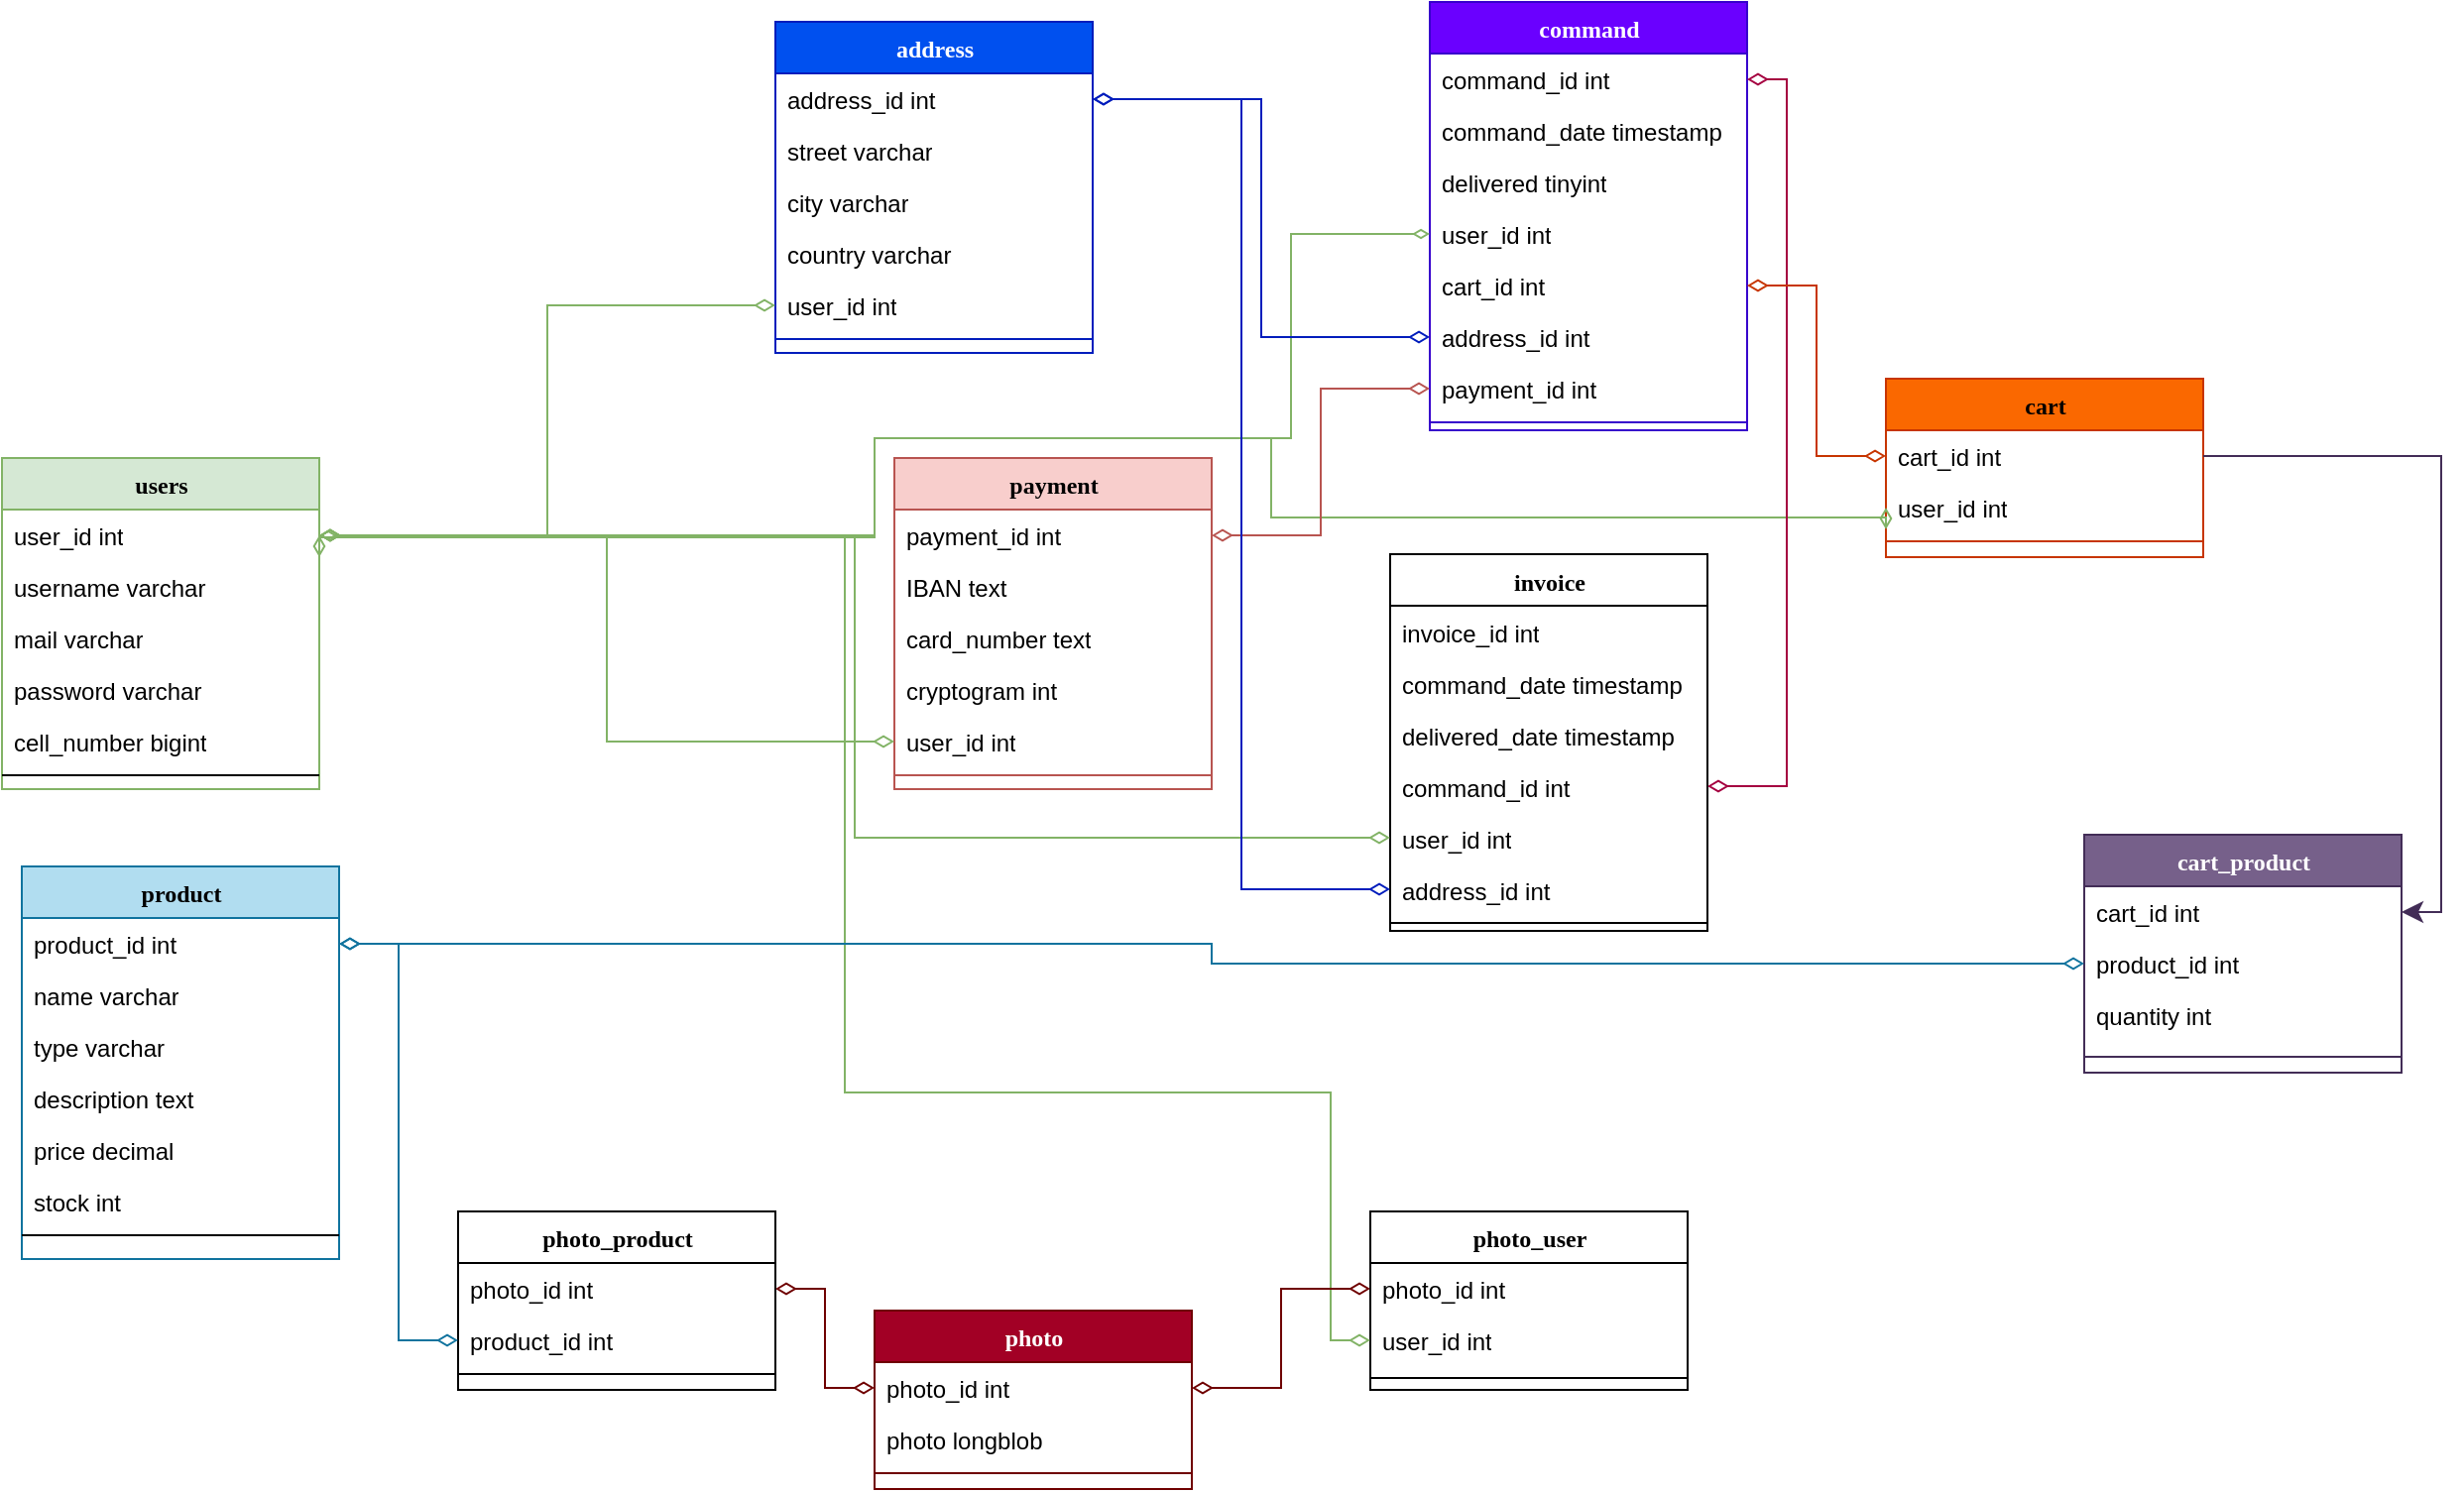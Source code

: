 <mxfile version="24.8.4">
  <diagram name="Page-1" id="9f46799a-70d6-7492-0946-bef42562c5a5">
    <mxGraphModel dx="1646" dy="1690" grid="1" gridSize="10" guides="1" tooltips="1" connect="1" arrows="1" fold="1" page="1" pageScale="1" pageWidth="1100" pageHeight="850" background="none" math="0" shadow="0">
      <root>
        <mxCell id="0" />
        <mxCell id="1" parent="0" />
        <mxCell id="78961159f06e98e8-17" value="payment" style="swimlane;html=1;fontStyle=1;align=center;verticalAlign=top;childLayout=stackLayout;horizontal=1;startSize=26;horizontalStack=0;resizeParent=1;resizeLast=0;collapsible=1;marginBottom=0;swimlaneFillColor=#ffffff;rounded=0;shadow=0;comic=0;labelBackgroundColor=none;strokeWidth=1;fillColor=#f8cecc;fontFamily=Verdana;fontSize=12;strokeColor=#b85450;" parent="1" vertex="1">
          <mxGeometry x="520" y="120" width="160" height="167" as="geometry" />
        </mxCell>
        <mxCell id="78961159f06e98e8-21" value="payment_id int" style="text;html=1;strokeColor=none;fillColor=none;align=left;verticalAlign=top;spacingLeft=4;spacingRight=4;whiteSpace=wrap;overflow=hidden;rotatable=0;points=[[0,0.5],[1,0.5]];portConstraint=eastwest;" parent="78961159f06e98e8-17" vertex="1">
          <mxGeometry y="26" width="160" height="26" as="geometry" />
        </mxCell>
        <mxCell id="78961159f06e98e8-23" value="IBAN text" style="text;html=1;strokeColor=none;fillColor=none;align=left;verticalAlign=top;spacingLeft=4;spacingRight=4;whiteSpace=wrap;overflow=hidden;rotatable=0;points=[[0,0.5],[1,0.5]];portConstraint=eastwest;" parent="78961159f06e98e8-17" vertex="1">
          <mxGeometry y="52" width="160" height="26" as="geometry" />
        </mxCell>
        <mxCell id="78961159f06e98e8-25" value="card_number text" style="text;html=1;strokeColor=none;fillColor=none;align=left;verticalAlign=top;spacingLeft=4;spacingRight=4;whiteSpace=wrap;overflow=hidden;rotatable=0;points=[[0,0.5],[1,0.5]];portConstraint=eastwest;" parent="78961159f06e98e8-17" vertex="1">
          <mxGeometry y="78" width="160" height="26" as="geometry" />
        </mxCell>
        <mxCell id="78961159f06e98e8-26" value="cryptogram int" style="text;html=1;strokeColor=none;fillColor=none;align=left;verticalAlign=top;spacingLeft=4;spacingRight=4;whiteSpace=wrap;overflow=hidden;rotatable=0;points=[[0,0.5],[1,0.5]];portConstraint=eastwest;" parent="78961159f06e98e8-17" vertex="1">
          <mxGeometry y="104" width="160" height="26" as="geometry" />
        </mxCell>
        <mxCell id="78961159f06e98e8-24" value="user_id int" style="text;html=1;strokeColor=none;fillColor=none;align=left;verticalAlign=top;spacingLeft=4;spacingRight=4;whiteSpace=wrap;overflow=hidden;rotatable=0;points=[[0,0.5],[1,0.5]];portConstraint=eastwest;" parent="78961159f06e98e8-17" vertex="1">
          <mxGeometry y="130" width="160" height="26" as="geometry" />
        </mxCell>
        <mxCell id="78961159f06e98e8-19" value="" style="line;html=1;strokeWidth=1;fillColor=#f8cecc;align=left;verticalAlign=middle;spacingTop=-1;spacingLeft=3;spacingRight=3;rotatable=0;labelPosition=right;points=[];portConstraint=eastwest;strokeColor=#b85450;" parent="78961159f06e98e8-17" vertex="1">
          <mxGeometry y="156" width="160" height="8" as="geometry" />
        </mxCell>
        <mxCell id="78961159f06e98e8-30" value="address" style="swimlane;html=1;fontStyle=1;align=center;verticalAlign=top;childLayout=stackLayout;horizontal=1;startSize=26;horizontalStack=0;resizeParent=1;resizeLast=0;collapsible=1;marginBottom=0;swimlaneFillColor=#ffffff;rounded=0;shadow=0;comic=0;labelBackgroundColor=none;strokeWidth=1;fillColor=#0050ef;fontFamily=Verdana;fontSize=12;fontColor=#ffffff;strokeColor=#001DBC;" parent="1" vertex="1">
          <mxGeometry x="460" y="-100" width="160" height="167" as="geometry" />
        </mxCell>
        <mxCell id="78961159f06e98e8-31" value="address_id int" style="text;html=1;strokeColor=none;fillColor=none;align=left;verticalAlign=top;spacingLeft=4;spacingRight=4;whiteSpace=wrap;overflow=hidden;rotatable=0;points=[[0,0.5],[1,0.5]];portConstraint=eastwest;" parent="78961159f06e98e8-30" vertex="1">
          <mxGeometry y="26" width="160" height="26" as="geometry" />
        </mxCell>
        <mxCell id="78961159f06e98e8-32" value="street varchar" style="text;html=1;strokeColor=none;fillColor=none;align=left;verticalAlign=top;spacingLeft=4;spacingRight=4;whiteSpace=wrap;overflow=hidden;rotatable=0;points=[[0,0.5],[1,0.5]];portConstraint=eastwest;" parent="78961159f06e98e8-30" vertex="1">
          <mxGeometry y="52" width="160" height="26" as="geometry" />
        </mxCell>
        <mxCell id="78961159f06e98e8-33" value="city varchar" style="text;html=1;strokeColor=none;fillColor=none;align=left;verticalAlign=top;spacingLeft=4;spacingRight=4;whiteSpace=wrap;overflow=hidden;rotatable=0;points=[[0,0.5],[1,0.5]];portConstraint=eastwest;" parent="78961159f06e98e8-30" vertex="1">
          <mxGeometry y="78" width="160" height="26" as="geometry" />
        </mxCell>
        <mxCell id="78961159f06e98e8-34" value="country varchar" style="text;html=1;strokeColor=none;fillColor=none;align=left;verticalAlign=top;spacingLeft=4;spacingRight=4;whiteSpace=wrap;overflow=hidden;rotatable=0;points=[[0,0.5],[1,0.5]];portConstraint=eastwest;" parent="78961159f06e98e8-30" vertex="1">
          <mxGeometry y="104" width="160" height="26" as="geometry" />
        </mxCell>
        <mxCell id="78961159f06e98e8-36" value="user_id int" style="text;html=1;strokeColor=none;fillColor=none;align=left;verticalAlign=top;spacingLeft=4;spacingRight=4;whiteSpace=wrap;overflow=hidden;rotatable=0;points=[[0,0.5],[1,0.5]];portConstraint=eastwest;" parent="78961159f06e98e8-30" vertex="1">
          <mxGeometry y="130" width="160" height="26" as="geometry" />
        </mxCell>
        <mxCell id="78961159f06e98e8-38" value="" style="line;html=1;strokeWidth=1;fillColor=#0050ef;align=left;verticalAlign=middle;spacingTop=-1;spacingLeft=3;spacingRight=3;rotatable=0;labelPosition=right;points=[];portConstraint=eastwest;fontColor=#ffffff;strokeColor=#001DBC;" parent="78961159f06e98e8-30" vertex="1">
          <mxGeometry y="156" width="160" height="8" as="geometry" />
        </mxCell>
        <mxCell id="78961159f06e98e8-43" value="users" style="swimlane;html=1;fontStyle=1;align=center;verticalAlign=top;childLayout=stackLayout;horizontal=1;startSize=26;horizontalStack=0;resizeParent=1;resizeLast=0;collapsible=1;marginBottom=0;swimlaneFillColor=#ffffff;rounded=0;shadow=0;comic=0;labelBackgroundColor=none;strokeWidth=1;fillColor=#d5e8d4;fontFamily=Verdana;fontSize=12;strokeColor=#82b366;" parent="1" vertex="1">
          <mxGeometry x="70" y="120" width="160" height="167" as="geometry" />
        </mxCell>
        <mxCell id="78961159f06e98e8-44" value="user_id int" style="text;html=1;strokeColor=none;fillColor=none;align=left;verticalAlign=top;spacingLeft=4;spacingRight=4;whiteSpace=wrap;overflow=hidden;rotatable=0;points=[[0,0.5],[1,0.5]];portConstraint=eastwest;" parent="78961159f06e98e8-43" vertex="1">
          <mxGeometry y="26" width="160" height="26" as="geometry" />
        </mxCell>
        <mxCell id="78961159f06e98e8-45" value="username varchar" style="text;html=1;strokeColor=none;fillColor=none;align=left;verticalAlign=top;spacingLeft=4;spacingRight=4;whiteSpace=wrap;overflow=hidden;rotatable=0;points=[[0,0.5],[1,0.5]];portConstraint=eastwest;" parent="78961159f06e98e8-43" vertex="1">
          <mxGeometry y="52" width="160" height="26" as="geometry" />
        </mxCell>
        <mxCell id="78961159f06e98e8-49" value="mail varchar" style="text;html=1;strokeColor=none;fillColor=none;align=left;verticalAlign=top;spacingLeft=4;spacingRight=4;whiteSpace=wrap;overflow=hidden;rotatable=0;points=[[0,0.5],[1,0.5]];portConstraint=eastwest;" parent="78961159f06e98e8-43" vertex="1">
          <mxGeometry y="78" width="160" height="26" as="geometry" />
        </mxCell>
        <mxCell id="78961159f06e98e8-50" value="password varchar" style="text;html=1;strokeColor=none;fillColor=none;align=left;verticalAlign=top;spacingLeft=4;spacingRight=4;whiteSpace=wrap;overflow=hidden;rotatable=0;points=[[0,0.5],[1,0.5]];portConstraint=eastwest;" parent="78961159f06e98e8-43" vertex="1">
          <mxGeometry y="104" width="160" height="26" as="geometry" />
        </mxCell>
        <mxCell id="-MuLnWRhavYUWOwAoLVP-1" value="cell_number bigint" style="text;html=1;strokeColor=none;fillColor=none;align=left;verticalAlign=top;spacingLeft=4;spacingRight=4;whiteSpace=wrap;overflow=hidden;rotatable=0;points=[[0,0.5],[1,0.5]];portConstraint=eastwest;" vertex="1" parent="78961159f06e98e8-43">
          <mxGeometry y="130" width="160" height="26" as="geometry" />
        </mxCell>
        <mxCell id="78961159f06e98e8-51" value="" style="line;html=1;strokeWidth=1;fillColor=none;align=left;verticalAlign=middle;spacingTop=-1;spacingLeft=3;spacingRight=3;rotatable=0;labelPosition=right;points=[];portConstraint=eastwest;" parent="78961159f06e98e8-43" vertex="1">
          <mxGeometry y="156" width="160" height="8" as="geometry" />
        </mxCell>
        <mxCell id="78961159f06e98e8-56" value="product" style="swimlane;html=1;fontStyle=1;align=center;verticalAlign=top;childLayout=stackLayout;horizontal=1;startSize=26;horizontalStack=0;resizeParent=1;resizeLast=0;collapsible=1;marginBottom=0;swimlaneFillColor=#ffffff;rounded=0;shadow=0;comic=0;labelBackgroundColor=none;strokeWidth=1;fillColor=#b1ddf0;fontFamily=Verdana;fontSize=12;strokeColor=#10739e;" parent="1" vertex="1">
          <mxGeometry x="80" y="326" width="160" height="198" as="geometry" />
        </mxCell>
        <mxCell id="78961159f06e98e8-57" value="product_id int" style="text;html=1;strokeColor=none;fillColor=none;align=left;verticalAlign=top;spacingLeft=4;spacingRight=4;whiteSpace=wrap;overflow=hidden;rotatable=0;points=[[0,0.5],[1,0.5]];portConstraint=eastwest;" parent="78961159f06e98e8-56" vertex="1">
          <mxGeometry y="26" width="160" height="26" as="geometry" />
        </mxCell>
        <mxCell id="78961159f06e98e8-58" value="name varchar" style="text;html=1;strokeColor=none;fillColor=none;align=left;verticalAlign=top;spacingLeft=4;spacingRight=4;whiteSpace=wrap;overflow=hidden;rotatable=0;points=[[0,0.5],[1,0.5]];portConstraint=eastwest;" parent="78961159f06e98e8-56" vertex="1">
          <mxGeometry y="52" width="160" height="26" as="geometry" />
        </mxCell>
        <mxCell id="78961159f06e98e8-60" value="type varchar" style="text;html=1;strokeColor=none;fillColor=none;align=left;verticalAlign=top;spacingLeft=4;spacingRight=4;whiteSpace=wrap;overflow=hidden;rotatable=0;points=[[0,0.5],[1,0.5]];portConstraint=eastwest;" parent="78961159f06e98e8-56" vertex="1">
          <mxGeometry y="78" width="160" height="26" as="geometry" />
        </mxCell>
        <mxCell id="78961159f06e98e8-59" value="description text" style="text;html=1;strokeColor=none;fillColor=none;align=left;verticalAlign=top;spacingLeft=4;spacingRight=4;whiteSpace=wrap;overflow=hidden;rotatable=0;points=[[0,0.5],[1,0.5]];portConstraint=eastwest;" parent="78961159f06e98e8-56" vertex="1">
          <mxGeometry y="104" width="160" height="26" as="geometry" />
        </mxCell>
        <mxCell id="78961159f06e98e8-61" value="price decimal" style="text;html=1;strokeColor=none;fillColor=none;align=left;verticalAlign=top;spacingLeft=4;spacingRight=4;whiteSpace=wrap;overflow=hidden;rotatable=0;points=[[0,0.5],[1,0.5]];portConstraint=eastwest;" parent="78961159f06e98e8-56" vertex="1">
          <mxGeometry y="130" width="160" height="26" as="geometry" />
        </mxCell>
        <mxCell id="78961159f06e98e8-62" value="stock int" style="text;html=1;strokeColor=none;fillColor=none;align=left;verticalAlign=top;spacingLeft=4;spacingRight=4;whiteSpace=wrap;overflow=hidden;rotatable=0;points=[[0,0.5],[1,0.5]];portConstraint=eastwest;" parent="78961159f06e98e8-56" vertex="1">
          <mxGeometry y="156" width="160" height="26" as="geometry" />
        </mxCell>
        <mxCell id="78961159f06e98e8-64" value="" style="line;html=1;strokeWidth=1;fillColor=none;align=left;verticalAlign=middle;spacingTop=-1;spacingLeft=3;spacingRight=3;rotatable=0;labelPosition=right;points=[];portConstraint=eastwest;" parent="78961159f06e98e8-56" vertex="1">
          <mxGeometry y="182" width="160" height="8" as="geometry" />
        </mxCell>
        <mxCell id="-MuLnWRhavYUWOwAoLVP-25" value="photo" style="swimlane;html=1;fontStyle=1;align=center;verticalAlign=top;childLayout=stackLayout;horizontal=1;startSize=26;horizontalStack=0;resizeParent=1;resizeLast=0;collapsible=1;marginBottom=0;swimlaneFillColor=#ffffff;rounded=0;shadow=0;comic=0;labelBackgroundColor=none;strokeWidth=1;fillColor=#a20025;fontFamily=Verdana;fontSize=12;strokeColor=#6F0000;fontColor=#ffffff;" vertex="1" parent="1">
          <mxGeometry x="510" y="550" width="160" height="90" as="geometry" />
        </mxCell>
        <mxCell id="-MuLnWRhavYUWOwAoLVP-26" value="photo_id int" style="text;html=1;strokeColor=none;fillColor=none;align=left;verticalAlign=top;spacingLeft=4;spacingRight=4;whiteSpace=wrap;overflow=hidden;rotatable=0;points=[[0,0.5],[1,0.5]];portConstraint=eastwest;" vertex="1" parent="-MuLnWRhavYUWOwAoLVP-25">
          <mxGeometry y="26" width="160" height="26" as="geometry" />
        </mxCell>
        <mxCell id="-MuLnWRhavYUWOwAoLVP-27" value="photo longblob" style="text;html=1;strokeColor=none;fillColor=none;align=left;verticalAlign=top;spacingLeft=4;spacingRight=4;whiteSpace=wrap;overflow=hidden;rotatable=0;points=[[0,0.5],[1,0.5]];portConstraint=eastwest;" vertex="1" parent="-MuLnWRhavYUWOwAoLVP-25">
          <mxGeometry y="52" width="160" height="26" as="geometry" />
        </mxCell>
        <mxCell id="-MuLnWRhavYUWOwAoLVP-31" value="" style="line;html=1;strokeWidth=1;fillColor=#a20025;align=left;verticalAlign=middle;spacingTop=-1;spacingLeft=3;spacingRight=3;rotatable=0;labelPosition=right;points=[];portConstraint=eastwest;strokeColor=#6F0000;fontColor=#ffffff;" vertex="1" parent="-MuLnWRhavYUWOwAoLVP-25">
          <mxGeometry y="78" width="160" height="8" as="geometry" />
        </mxCell>
        <mxCell id="-MuLnWRhavYUWOwAoLVP-32" value="cart" style="swimlane;html=1;fontStyle=1;align=center;verticalAlign=top;childLayout=stackLayout;horizontal=1;startSize=26;horizontalStack=0;resizeParent=1;resizeLast=0;collapsible=1;marginBottom=0;swimlaneFillColor=#ffffff;rounded=0;shadow=0;comic=0;labelBackgroundColor=none;strokeWidth=1;fillColor=#fa6800;fontFamily=Verdana;fontSize=12;fontColor=#000000;strokeColor=#C73500;" vertex="1" parent="1">
          <mxGeometry x="1020" y="80" width="160" height="90" as="geometry" />
        </mxCell>
        <mxCell id="-MuLnWRhavYUWOwAoLVP-33" value="cart_id int" style="text;html=1;strokeColor=none;fillColor=none;align=left;verticalAlign=top;spacingLeft=4;spacingRight=4;whiteSpace=wrap;overflow=hidden;rotatable=0;points=[[0,0.5],[1,0.5]];portConstraint=eastwest;" vertex="1" parent="-MuLnWRhavYUWOwAoLVP-32">
          <mxGeometry y="26" width="160" height="26" as="geometry" />
        </mxCell>
        <mxCell id="-MuLnWRhavYUWOwAoLVP-34" value="user_id int" style="text;html=1;strokeColor=none;fillColor=none;align=left;verticalAlign=top;spacingLeft=4;spacingRight=4;whiteSpace=wrap;overflow=hidden;rotatable=0;points=[[0,0.5],[1,0.5]];portConstraint=eastwest;" vertex="1" parent="-MuLnWRhavYUWOwAoLVP-32">
          <mxGeometry y="52" width="160" height="26" as="geometry" />
        </mxCell>
        <mxCell id="-MuLnWRhavYUWOwAoLVP-35" value="" style="line;html=1;strokeWidth=1;fillColor=#fa6800;align=left;verticalAlign=middle;spacingTop=-1;spacingLeft=3;spacingRight=3;rotatable=0;labelPosition=right;points=[];portConstraint=eastwest;fontColor=#000000;strokeColor=#C73500;" vertex="1" parent="-MuLnWRhavYUWOwAoLVP-32">
          <mxGeometry y="78" width="160" height="8" as="geometry" />
        </mxCell>
        <mxCell id="-MuLnWRhavYUWOwAoLVP-36" value="photo_product" style="swimlane;html=1;fontStyle=1;align=center;verticalAlign=top;childLayout=stackLayout;horizontal=1;startSize=26;horizontalStack=0;resizeParent=1;resizeLast=0;collapsible=1;marginBottom=0;swimlaneFillColor=#ffffff;rounded=0;shadow=0;comic=0;labelBackgroundColor=none;strokeWidth=1;fillColor=none;fontFamily=Verdana;fontSize=12" vertex="1" parent="1">
          <mxGeometry x="300" y="500" width="160" height="90" as="geometry" />
        </mxCell>
        <mxCell id="-MuLnWRhavYUWOwAoLVP-37" value="photo_id int" style="text;html=1;strokeColor=none;fillColor=none;align=left;verticalAlign=top;spacingLeft=4;spacingRight=4;whiteSpace=wrap;overflow=hidden;rotatable=0;points=[[0,0.5],[1,0.5]];portConstraint=eastwest;" vertex="1" parent="-MuLnWRhavYUWOwAoLVP-36">
          <mxGeometry y="26" width="160" height="26" as="geometry" />
        </mxCell>
        <mxCell id="-MuLnWRhavYUWOwAoLVP-38" value="product_id int" style="text;html=1;strokeColor=none;fillColor=none;align=left;verticalAlign=top;spacingLeft=4;spacingRight=4;whiteSpace=wrap;overflow=hidden;rotatable=0;points=[[0,0.5],[1,0.5]];portConstraint=eastwest;" vertex="1" parent="-MuLnWRhavYUWOwAoLVP-36">
          <mxGeometry y="52" width="160" height="26" as="geometry" />
        </mxCell>
        <mxCell id="-MuLnWRhavYUWOwAoLVP-39" value="" style="line;html=1;strokeWidth=1;fillColor=none;align=left;verticalAlign=middle;spacingTop=-1;spacingLeft=3;spacingRight=3;rotatable=0;labelPosition=right;points=[];portConstraint=eastwest;" vertex="1" parent="-MuLnWRhavYUWOwAoLVP-36">
          <mxGeometry y="78" width="160" height="8" as="geometry" />
        </mxCell>
        <mxCell id="-MuLnWRhavYUWOwAoLVP-50" value="photo_user" style="swimlane;html=1;fontStyle=1;align=center;verticalAlign=top;childLayout=stackLayout;horizontal=1;startSize=26;horizontalStack=0;resizeParent=1;resizeLast=0;collapsible=1;marginBottom=0;swimlaneFillColor=#ffffff;rounded=0;shadow=0;comic=0;labelBackgroundColor=none;strokeWidth=1;fillColor=none;fontFamily=Verdana;fontSize=12" vertex="1" parent="1">
          <mxGeometry x="760" y="500" width="160" height="90" as="geometry" />
        </mxCell>
        <mxCell id="-MuLnWRhavYUWOwAoLVP-51" value="photo_id int" style="text;html=1;strokeColor=none;fillColor=none;align=left;verticalAlign=top;spacingLeft=4;spacingRight=4;whiteSpace=wrap;overflow=hidden;rotatable=0;points=[[0,0.5],[1,0.5]];portConstraint=eastwest;" vertex="1" parent="-MuLnWRhavYUWOwAoLVP-50">
          <mxGeometry y="26" width="160" height="26" as="geometry" />
        </mxCell>
        <mxCell id="-MuLnWRhavYUWOwAoLVP-52" value="user_id int" style="text;html=1;strokeColor=none;fillColor=none;align=left;verticalAlign=top;spacingLeft=4;spacingRight=4;whiteSpace=wrap;overflow=hidden;rotatable=0;points=[[0,0.5],[1,0.5]];portConstraint=eastwest;" vertex="1" parent="-MuLnWRhavYUWOwAoLVP-50">
          <mxGeometry y="52" width="160" height="26" as="geometry" />
        </mxCell>
        <mxCell id="-MuLnWRhavYUWOwAoLVP-53" value="" style="line;html=1;strokeWidth=1;fillColor=none;align=left;verticalAlign=middle;spacingTop=-1;spacingLeft=3;spacingRight=3;rotatable=0;labelPosition=right;points=[];portConstraint=eastwest;" vertex="1" parent="-MuLnWRhavYUWOwAoLVP-50">
          <mxGeometry y="78" width="160" height="12" as="geometry" />
        </mxCell>
        <mxCell id="-MuLnWRhavYUWOwAoLVP-54" value="cart_product" style="swimlane;html=1;fontStyle=1;align=center;verticalAlign=top;childLayout=stackLayout;horizontal=1;startSize=26;horizontalStack=0;resizeParent=1;resizeLast=0;collapsible=1;marginBottom=0;swimlaneFillColor=#ffffff;rounded=0;shadow=0;comic=0;labelBackgroundColor=none;strokeWidth=1;fillColor=#76608a;fontFamily=Verdana;fontSize=12;fontColor=#ffffff;strokeColor=#432D57;" vertex="1" parent="1">
          <mxGeometry x="1120" y="310" width="160" height="120" as="geometry" />
        </mxCell>
        <mxCell id="-MuLnWRhavYUWOwAoLVP-55" value="cart_id int" style="text;html=1;strokeColor=none;fillColor=none;align=left;verticalAlign=top;spacingLeft=4;spacingRight=4;whiteSpace=wrap;overflow=hidden;rotatable=0;points=[[0,0.5],[1,0.5]];portConstraint=eastwest;" vertex="1" parent="-MuLnWRhavYUWOwAoLVP-54">
          <mxGeometry y="26" width="160" height="26" as="geometry" />
        </mxCell>
        <mxCell id="-MuLnWRhavYUWOwAoLVP-56" value="product_id int" style="text;html=1;strokeColor=none;fillColor=none;align=left;verticalAlign=top;spacingLeft=4;spacingRight=4;whiteSpace=wrap;overflow=hidden;rotatable=0;points=[[0,0.5],[1,0.5]];portConstraint=eastwest;" vertex="1" parent="-MuLnWRhavYUWOwAoLVP-54">
          <mxGeometry y="52" width="160" height="26" as="geometry" />
        </mxCell>
        <mxCell id="-MuLnWRhavYUWOwAoLVP-58" value="quantity int" style="text;html=1;strokeColor=none;fillColor=none;align=left;verticalAlign=top;spacingLeft=4;spacingRight=4;whiteSpace=wrap;overflow=hidden;rotatable=0;points=[[0,0.5],[1,0.5]];portConstraint=eastwest;" vertex="1" parent="-MuLnWRhavYUWOwAoLVP-54">
          <mxGeometry y="78" width="160" height="26" as="geometry" />
        </mxCell>
        <mxCell id="-MuLnWRhavYUWOwAoLVP-57" value="" style="line;html=1;strokeWidth=1;fillColor=#76608a;align=left;verticalAlign=middle;spacingTop=-1;spacingLeft=3;spacingRight=3;rotatable=0;labelPosition=right;points=[];portConstraint=eastwest;fontColor=#ffffff;strokeColor=#432D57;" vertex="1" parent="-MuLnWRhavYUWOwAoLVP-54">
          <mxGeometry y="104" width="160" height="16" as="geometry" />
        </mxCell>
        <mxCell id="-MuLnWRhavYUWOwAoLVP-59" value="command" style="swimlane;html=1;fontStyle=1;align=center;verticalAlign=top;childLayout=stackLayout;horizontal=1;startSize=26;horizontalStack=0;resizeParent=1;resizeLast=0;collapsible=1;marginBottom=0;swimlaneFillColor=#ffffff;rounded=0;shadow=0;comic=0;labelBackgroundColor=none;strokeWidth=1;fillColor=#6a00ff;fontFamily=Verdana;fontSize=12;fontColor=#ffffff;strokeColor=#3700CC;" vertex="1" parent="1">
          <mxGeometry x="790" y="-110" width="160" height="216" as="geometry" />
        </mxCell>
        <mxCell id="-MuLnWRhavYUWOwAoLVP-60" value="command_id int" style="text;html=1;strokeColor=none;fillColor=none;align=left;verticalAlign=top;spacingLeft=4;spacingRight=4;whiteSpace=wrap;overflow=hidden;rotatable=0;points=[[0,0.5],[1,0.5]];portConstraint=eastwest;" vertex="1" parent="-MuLnWRhavYUWOwAoLVP-59">
          <mxGeometry y="26" width="160" height="26" as="geometry" />
        </mxCell>
        <mxCell id="-MuLnWRhavYUWOwAoLVP-61" value="command_date timestamp" style="text;html=1;strokeColor=none;fillColor=none;align=left;verticalAlign=top;spacingLeft=4;spacingRight=4;whiteSpace=wrap;overflow=hidden;rotatable=0;points=[[0,0.5],[1,0.5]];portConstraint=eastwest;" vertex="1" parent="-MuLnWRhavYUWOwAoLVP-59">
          <mxGeometry y="52" width="160" height="26" as="geometry" />
        </mxCell>
        <mxCell id="-MuLnWRhavYUWOwAoLVP-62" value="delivered tinyint" style="text;html=1;strokeColor=none;fillColor=none;align=left;verticalAlign=top;spacingLeft=4;spacingRight=4;whiteSpace=wrap;overflow=hidden;rotatable=0;points=[[0,0.5],[1,0.5]];portConstraint=eastwest;" vertex="1" parent="-MuLnWRhavYUWOwAoLVP-59">
          <mxGeometry y="78" width="160" height="26" as="geometry" />
        </mxCell>
        <mxCell id="-MuLnWRhavYUWOwAoLVP-63" value="user_id int" style="text;html=1;strokeColor=none;fillColor=none;align=left;verticalAlign=top;spacingLeft=4;spacingRight=4;whiteSpace=wrap;overflow=hidden;rotatable=0;points=[[0,0.5],[1,0.5]];portConstraint=eastwest;" vertex="1" parent="-MuLnWRhavYUWOwAoLVP-59">
          <mxGeometry y="104" width="160" height="26" as="geometry" />
        </mxCell>
        <mxCell id="-MuLnWRhavYUWOwAoLVP-64" value="cart_id int" style="text;html=1;strokeColor=none;fillColor=none;align=left;verticalAlign=top;spacingLeft=4;spacingRight=4;whiteSpace=wrap;overflow=hidden;rotatable=0;points=[[0,0.5],[1,0.5]];portConstraint=eastwest;" vertex="1" parent="-MuLnWRhavYUWOwAoLVP-59">
          <mxGeometry y="130" width="160" height="26" as="geometry" />
        </mxCell>
        <mxCell id="-MuLnWRhavYUWOwAoLVP-65" value="address_id int" style="text;html=1;strokeColor=none;fillColor=none;align=left;verticalAlign=top;spacingLeft=4;spacingRight=4;whiteSpace=wrap;overflow=hidden;rotatable=0;points=[[0,0.5],[1,0.5]];portConstraint=eastwest;" vertex="1" parent="-MuLnWRhavYUWOwAoLVP-59">
          <mxGeometry y="156" width="160" height="26" as="geometry" />
        </mxCell>
        <mxCell id="-MuLnWRhavYUWOwAoLVP-67" value="payment_id int" style="text;html=1;strokeColor=none;fillColor=none;align=left;verticalAlign=top;spacingLeft=4;spacingRight=4;whiteSpace=wrap;overflow=hidden;rotatable=0;points=[[0,0.5],[1,0.5]];portConstraint=eastwest;" vertex="1" parent="-MuLnWRhavYUWOwAoLVP-59">
          <mxGeometry y="182" width="160" height="26" as="geometry" />
        </mxCell>
        <mxCell id="-MuLnWRhavYUWOwAoLVP-66" value="" style="line;html=1;strokeWidth=1;fillColor=#6a00ff;align=left;verticalAlign=middle;spacingTop=-1;spacingLeft=3;spacingRight=3;rotatable=0;labelPosition=right;points=[];portConstraint=eastwest;fontColor=#ffffff;strokeColor=#3700CC;" vertex="1" parent="-MuLnWRhavYUWOwAoLVP-59">
          <mxGeometry y="208" width="160" height="8" as="geometry" />
        </mxCell>
        <mxCell id="-MuLnWRhavYUWOwAoLVP-68" style="edgeStyle=orthogonalEdgeStyle;rounded=0;orthogonalLoop=1;jettySize=auto;html=1;exitX=1;exitY=0.5;exitDx=0;exitDy=0;entryX=0;entryY=0.5;entryDx=0;entryDy=0;fontSize=12;startSize=8;endSize=8;fillColor=#d5e8d4;strokeColor=#82b366;startArrow=diamondThin;startFill=0;endArrow=diamondThin;endFill=0;" edge="1" parent="1" source="78961159f06e98e8-44" target="78961159f06e98e8-36">
          <mxGeometry relative="1" as="geometry" />
        </mxCell>
        <mxCell id="-MuLnWRhavYUWOwAoLVP-69" style="edgeStyle=orthogonalEdgeStyle;rounded=0;orthogonalLoop=1;jettySize=auto;html=1;exitX=1;exitY=0.5;exitDx=0;exitDy=0;entryX=0;entryY=0.5;entryDx=0;entryDy=0;fontSize=12;startSize=8;endSize=8;fillColor=#d5e8d4;strokeColor=#82b366;startArrow=diamondThin;startFill=0;endArrow=diamondThin;endFill=0;" edge="1" parent="1" source="78961159f06e98e8-44" target="78961159f06e98e8-24">
          <mxGeometry relative="1" as="geometry" />
        </mxCell>
        <mxCell id="-MuLnWRhavYUWOwAoLVP-70" style="edgeStyle=orthogonalEdgeStyle;rounded=0;orthogonalLoop=1;jettySize=auto;html=1;exitX=1;exitY=0.5;exitDx=0;exitDy=0;entryX=0;entryY=0.5;entryDx=0;entryDy=0;fontSize=12;startSize=8;endSize=8;fillColor=#d5e8d4;strokeColor=#82b366;startArrow=diamondThin;startFill=0;endArrow=diamondThin;endFill=0;" edge="1" parent="1" source="78961159f06e98e8-44" target="-MuLnWRhavYUWOwAoLVP-34">
          <mxGeometry relative="1" as="geometry">
            <Array as="points">
              <mxPoint x="230" y="160" />
              <mxPoint x="510" y="160" />
              <mxPoint x="510" y="110" />
              <mxPoint x="710" y="110" />
              <mxPoint x="710" y="150" />
              <mxPoint x="1020" y="150" />
            </Array>
          </mxGeometry>
        </mxCell>
        <mxCell id="-MuLnWRhavYUWOwAoLVP-71" style="edgeStyle=orthogonalEdgeStyle;rounded=0;orthogonalLoop=1;jettySize=auto;html=1;exitX=1;exitY=0.5;exitDx=0;exitDy=0;entryX=0;entryY=0.5;entryDx=0;entryDy=0;fontSize=12;fillColor=#d5e8d4;strokeColor=#82b366;startArrow=diamondThin;startFill=0;endArrow=diamondThin;endFill=0;" edge="1" parent="1" source="78961159f06e98e8-44" target="-MuLnWRhavYUWOwAoLVP-63">
          <mxGeometry relative="1" as="geometry">
            <Array as="points">
              <mxPoint x="510" y="159" />
              <mxPoint x="510" y="110" />
              <mxPoint x="720" y="110" />
              <mxPoint x="720" y="7" />
            </Array>
          </mxGeometry>
        </mxCell>
        <mxCell id="-MuLnWRhavYUWOwAoLVP-72" style="edgeStyle=orthogonalEdgeStyle;rounded=0;orthogonalLoop=1;jettySize=auto;html=1;exitX=1;exitY=0.5;exitDx=0;exitDy=0;entryX=0;entryY=0.5;entryDx=0;entryDy=0;fontSize=12;startSize=8;endSize=8;endArrow=diamondThin;endFill=0;startArrow=diamondThin;startFill=0;fillColor=#d5e8d4;strokeColor=#82b366;" edge="1" parent="1" source="78961159f06e98e8-44" target="-MuLnWRhavYUWOwAoLVP-52">
          <mxGeometry relative="1" as="geometry">
            <Array as="points">
              <mxPoint x="495" y="159" />
              <mxPoint x="495" y="440" />
              <mxPoint x="740" y="440" />
              <mxPoint x="740" y="565" />
            </Array>
          </mxGeometry>
        </mxCell>
        <mxCell id="-MuLnWRhavYUWOwAoLVP-73" value="invoice" style="swimlane;html=1;fontStyle=1;align=center;verticalAlign=top;childLayout=stackLayout;horizontal=1;startSize=26;horizontalStack=0;resizeParent=1;resizeLast=0;collapsible=1;marginBottom=0;swimlaneFillColor=#ffffff;rounded=0;shadow=0;comic=0;labelBackgroundColor=none;strokeWidth=1;fillColor=none;fontFamily=Verdana;fontSize=12" vertex="1" parent="1">
          <mxGeometry x="770" y="168.5" width="160" height="190" as="geometry" />
        </mxCell>
        <mxCell id="-MuLnWRhavYUWOwAoLVP-74" value="invoice_id int" style="text;html=1;strokeColor=none;fillColor=none;align=left;verticalAlign=top;spacingLeft=4;spacingRight=4;whiteSpace=wrap;overflow=hidden;rotatable=0;points=[[0,0.5],[1,0.5]];portConstraint=eastwest;" vertex="1" parent="-MuLnWRhavYUWOwAoLVP-73">
          <mxGeometry y="26" width="160" height="26" as="geometry" />
        </mxCell>
        <mxCell id="-MuLnWRhavYUWOwAoLVP-75" value="command_date timestamp" style="text;html=1;strokeColor=none;fillColor=none;align=left;verticalAlign=top;spacingLeft=4;spacingRight=4;whiteSpace=wrap;overflow=hidden;rotatable=0;points=[[0,0.5],[1,0.5]];portConstraint=eastwest;" vertex="1" parent="-MuLnWRhavYUWOwAoLVP-73">
          <mxGeometry y="52" width="160" height="26" as="geometry" />
        </mxCell>
        <mxCell id="-MuLnWRhavYUWOwAoLVP-76" value="delivered_date timestamp" style="text;html=1;strokeColor=none;fillColor=none;align=left;verticalAlign=top;spacingLeft=4;spacingRight=4;whiteSpace=wrap;overflow=hidden;rotatable=0;points=[[0,0.5],[1,0.5]];portConstraint=eastwest;" vertex="1" parent="-MuLnWRhavYUWOwAoLVP-73">
          <mxGeometry y="78" width="160" height="26" as="geometry" />
        </mxCell>
        <mxCell id="-MuLnWRhavYUWOwAoLVP-77" value="command_id int" style="text;html=1;strokeColor=none;fillColor=none;align=left;verticalAlign=top;spacingLeft=4;spacingRight=4;whiteSpace=wrap;overflow=hidden;rotatable=0;points=[[0,0.5],[1,0.5]];portConstraint=eastwest;" vertex="1" parent="-MuLnWRhavYUWOwAoLVP-73">
          <mxGeometry y="104" width="160" height="26" as="geometry" />
        </mxCell>
        <mxCell id="-MuLnWRhavYUWOwAoLVP-78" value="user_id int" style="text;html=1;strokeColor=none;fillColor=none;align=left;verticalAlign=top;spacingLeft=4;spacingRight=4;whiteSpace=wrap;overflow=hidden;rotatable=0;points=[[0,0.5],[1,0.5]];portConstraint=eastwest;" vertex="1" parent="-MuLnWRhavYUWOwAoLVP-73">
          <mxGeometry y="130" width="160" height="26" as="geometry" />
        </mxCell>
        <mxCell id="-MuLnWRhavYUWOwAoLVP-80" value="address_id int" style="text;html=1;strokeColor=none;fillColor=none;align=left;verticalAlign=top;spacingLeft=4;spacingRight=4;whiteSpace=wrap;overflow=hidden;rotatable=0;points=[[0,0.5],[1,0.5]];portConstraint=eastwest;" vertex="1" parent="-MuLnWRhavYUWOwAoLVP-73">
          <mxGeometry y="156" width="160" height="26" as="geometry" />
        </mxCell>
        <mxCell id="-MuLnWRhavYUWOwAoLVP-79" value="" style="line;html=1;strokeWidth=1;fillColor=none;align=left;verticalAlign=middle;spacingTop=-1;spacingLeft=3;spacingRight=3;rotatable=0;labelPosition=right;points=[];portConstraint=eastwest;" vertex="1" parent="-MuLnWRhavYUWOwAoLVP-73">
          <mxGeometry y="182" width="160" height="8" as="geometry" />
        </mxCell>
        <mxCell id="-MuLnWRhavYUWOwAoLVP-81" style="edgeStyle=orthogonalEdgeStyle;rounded=0;orthogonalLoop=1;jettySize=auto;html=1;exitX=1;exitY=0.5;exitDx=0;exitDy=0;entryX=0;entryY=0.5;entryDx=0;entryDy=0;fontSize=12;startSize=8;endSize=8;fillColor=#d5e8d4;strokeColor=#82b366;startArrow=diamondThin;startFill=0;endArrow=diamondThin;endFill=0;" edge="1" parent="1" source="78961159f06e98e8-44" target="-MuLnWRhavYUWOwAoLVP-78">
          <mxGeometry relative="1" as="geometry" />
        </mxCell>
        <mxCell id="-MuLnWRhavYUWOwAoLVP-82" style="edgeStyle=orthogonalEdgeStyle;rounded=0;orthogonalLoop=1;jettySize=auto;html=1;exitX=0;exitY=0.5;exitDx=0;exitDy=0;entryX=1;entryY=0.5;entryDx=0;entryDy=0;fontSize=12;startSize=8;endSize=8;fillColor=#a20025;strokeColor=#6F0000;startArrow=diamondThin;startFill=0;endArrow=diamondThin;endFill=0;" edge="1" parent="1" source="-MuLnWRhavYUWOwAoLVP-26" target="-MuLnWRhavYUWOwAoLVP-37">
          <mxGeometry relative="1" as="geometry" />
        </mxCell>
        <mxCell id="-MuLnWRhavYUWOwAoLVP-83" style="edgeStyle=orthogonalEdgeStyle;rounded=0;orthogonalLoop=1;jettySize=auto;html=1;exitX=1;exitY=0.5;exitDx=0;exitDy=0;entryX=0;entryY=0.5;entryDx=0;entryDy=0;fontSize=12;startSize=8;endSize=8;fillColor=#a20025;strokeColor=#6F0000;startArrow=diamondThin;startFill=0;endArrow=diamondThin;endFill=0;" edge="1" parent="1" source="-MuLnWRhavYUWOwAoLVP-26" target="-MuLnWRhavYUWOwAoLVP-51">
          <mxGeometry relative="1" as="geometry" />
        </mxCell>
        <mxCell id="-MuLnWRhavYUWOwAoLVP-84" style="edgeStyle=orthogonalEdgeStyle;rounded=0;orthogonalLoop=1;jettySize=auto;html=1;exitX=1;exitY=0.5;exitDx=0;exitDy=0;entryX=1;entryY=0.5;entryDx=0;entryDy=0;fontSize=12;startSize=8;endSize=8;startArrow=diamondThin;startFill=0;endArrow=diamondThin;endFill=0;fillColor=#d80073;strokeColor=#A50040;" edge="1" parent="1" source="-MuLnWRhavYUWOwAoLVP-60" target="-MuLnWRhavYUWOwAoLVP-77">
          <mxGeometry relative="1" as="geometry" />
        </mxCell>
        <mxCell id="-MuLnWRhavYUWOwAoLVP-85" style="edgeStyle=orthogonalEdgeStyle;rounded=0;orthogonalLoop=1;jettySize=auto;html=1;exitX=1;exitY=0.5;exitDx=0;exitDy=0;entryX=0;entryY=0.5;entryDx=0;entryDy=0;fontSize=12;startSize=8;endSize=8;startArrow=diamondThin;startFill=0;endArrow=diamondThin;endFill=0;fillColor=#fa6800;strokeColor=#C73500;" edge="1" parent="1" source="-MuLnWRhavYUWOwAoLVP-64" target="-MuLnWRhavYUWOwAoLVP-33">
          <mxGeometry relative="1" as="geometry" />
        </mxCell>
        <mxCell id="-MuLnWRhavYUWOwAoLVP-86" style="edgeStyle=orthogonalEdgeStyle;rounded=0;orthogonalLoop=1;jettySize=auto;html=1;exitX=1;exitY=0.5;exitDx=0;exitDy=0;entryX=1;entryY=0.5;entryDx=0;entryDy=0;fontSize=12;startSize=8;endSize=8;fillColor=#76608a;strokeColor=#432D57;" edge="1" parent="1" source="-MuLnWRhavYUWOwAoLVP-33" target="-MuLnWRhavYUWOwAoLVP-55">
          <mxGeometry relative="1" as="geometry" />
        </mxCell>
        <mxCell id="-MuLnWRhavYUWOwAoLVP-87" style="edgeStyle=orthogonalEdgeStyle;rounded=0;orthogonalLoop=1;jettySize=auto;html=1;exitX=0;exitY=0.5;exitDx=0;exitDy=0;entryX=1;entryY=0.5;entryDx=0;entryDy=0;fontSize=12;startSize=8;endSize=8;fillColor=#0050ef;strokeColor=#001DBC;startArrow=diamondThin;startFill=0;endArrow=diamondThin;endFill=0;" edge="1" parent="1" source="-MuLnWRhavYUWOwAoLVP-65" target="78961159f06e98e8-31">
          <mxGeometry relative="1" as="geometry" />
        </mxCell>
        <mxCell id="-MuLnWRhavYUWOwAoLVP-88" style="edgeStyle=orthogonalEdgeStyle;rounded=0;orthogonalLoop=1;jettySize=auto;html=1;exitX=0;exitY=0.5;exitDx=0;exitDy=0;entryX=1;entryY=0.5;entryDx=0;entryDy=0;fontSize=12;startSize=8;endSize=8;fillColor=#f8cecc;strokeColor=#b85450;startArrow=diamondThin;startFill=0;endArrow=diamondThin;endFill=0;" edge="1" parent="1" source="-MuLnWRhavYUWOwAoLVP-67" target="78961159f06e98e8-21">
          <mxGeometry relative="1" as="geometry" />
        </mxCell>
        <mxCell id="-MuLnWRhavYUWOwAoLVP-89" style="edgeStyle=orthogonalEdgeStyle;rounded=0;orthogonalLoop=1;jettySize=auto;html=1;exitX=0;exitY=0.5;exitDx=0;exitDy=0;entryX=1;entryY=0.5;entryDx=0;entryDy=0;fontSize=12;startSize=8;endSize=8;fillColor=#b1ddf0;strokeColor=#10739e;startArrow=diamondThin;startFill=0;endArrow=diamondThin;endFill=0;" edge="1" parent="1" source="-MuLnWRhavYUWOwAoLVP-56" target="78961159f06e98e8-57">
          <mxGeometry relative="1" as="geometry" />
        </mxCell>
        <mxCell id="-MuLnWRhavYUWOwAoLVP-90" style="edgeStyle=orthogonalEdgeStyle;rounded=0;orthogonalLoop=1;jettySize=auto;html=1;exitX=0;exitY=0.5;exitDx=0;exitDy=0;entryX=1;entryY=0.5;entryDx=0;entryDy=0;fontSize=12;startSize=8;endSize=8;fillColor=#b1ddf0;strokeColor=#10739e;startArrow=diamondThin;startFill=0;endArrow=diamondThin;endFill=0;" edge="1" parent="1" source="-MuLnWRhavYUWOwAoLVP-38" target="78961159f06e98e8-57">
          <mxGeometry relative="1" as="geometry" />
        </mxCell>
        <mxCell id="-MuLnWRhavYUWOwAoLVP-94" style="edgeStyle=orthogonalEdgeStyle;rounded=0;orthogonalLoop=1;jettySize=auto;html=1;exitX=1;exitY=0.5;exitDx=0;exitDy=0;entryX=0;entryY=0.5;entryDx=0;entryDy=0;fontSize=12;startSize=8;endSize=8;fillColor=#0050ef;strokeColor=#001DBC;startArrow=diamondThin;startFill=0;endArrow=diamondThin;endFill=0;" edge="1" parent="1" source="78961159f06e98e8-31" target="-MuLnWRhavYUWOwAoLVP-80">
          <mxGeometry relative="1" as="geometry" />
        </mxCell>
      </root>
    </mxGraphModel>
  </diagram>
</mxfile>
